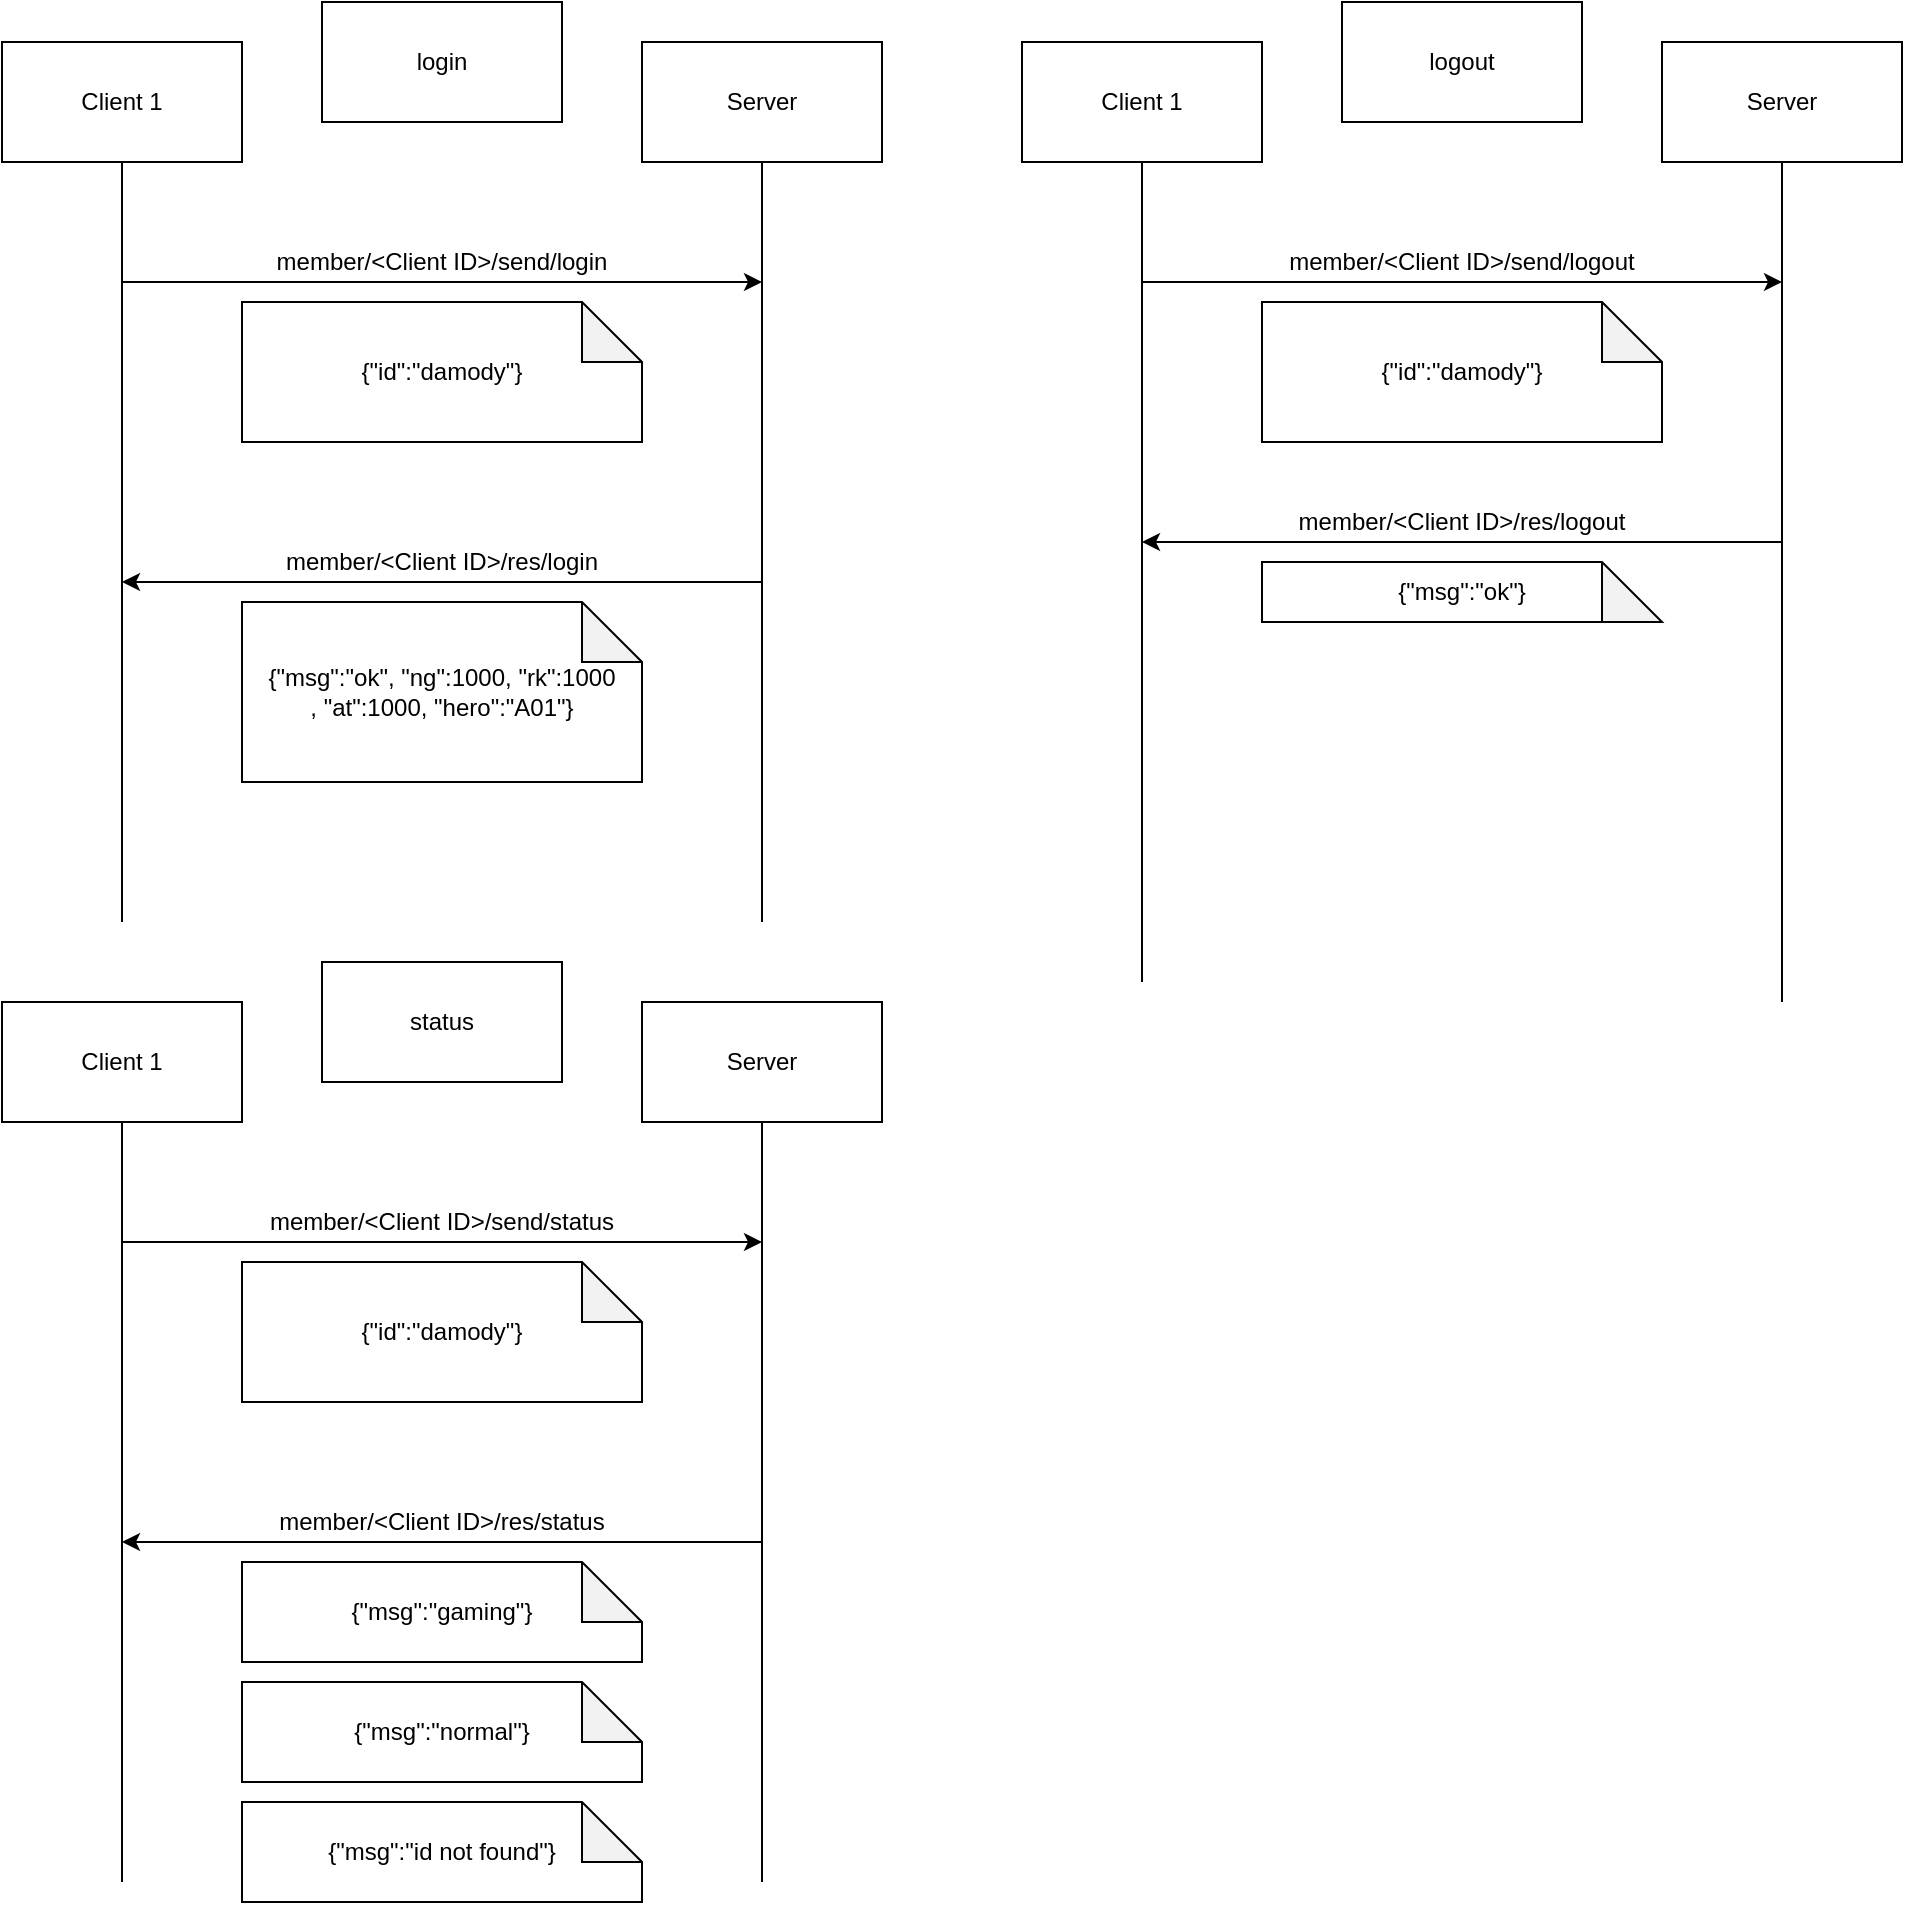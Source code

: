 <mxfile version="13.6.5">
    <diagram id="6hGFLwfOUW9BJ-s0fimq" name="Page-1">
        <mxGraphModel dx="1056" dy="618" grid="1" gridSize="10" guides="1" tooltips="1" connect="1" arrows="1" fold="1" page="1" pageScale="1" pageWidth="827" pageHeight="1169" math="0" shadow="0">
            <root>
                <mxCell id="0"/>
                <mxCell id="1" parent="0"/>
                <mxCell id="18" value="Client 1" style="rounded=0;whiteSpace=wrap;html=1;" parent="1" vertex="1">
                    <mxGeometry x="40" y="40" width="120" height="60" as="geometry"/>
                </mxCell>
                <mxCell id="19" value="Server" style="rounded=0;whiteSpace=wrap;html=1;" parent="1" vertex="1">
                    <mxGeometry x="360" y="40" width="120" height="60" as="geometry"/>
                </mxCell>
                <mxCell id="20" value="" style="endArrow=none;html=1;entryX=0.5;entryY=1;entryDx=0;entryDy=0;fontStyle=1" parent="1" target="18" edge="1">
                    <mxGeometry width="50" height="50" relative="1" as="geometry">
                        <mxPoint x="100" y="480" as="sourcePoint"/>
                        <mxPoint x="420" y="180" as="targetPoint"/>
                    </mxGeometry>
                </mxCell>
                <mxCell id="21" value="" style="endArrow=none;html=1;entryX=0.5;entryY=1;entryDx=0;entryDy=0;" parent="1" target="19" edge="1">
                    <mxGeometry width="50" height="50" relative="1" as="geometry">
                        <mxPoint x="420" y="480" as="sourcePoint"/>
                        <mxPoint x="420" y="180" as="targetPoint"/>
                    </mxGeometry>
                </mxCell>
                <mxCell id="22" value="" style="endArrow=classic;html=1;" parent="1" edge="1">
                    <mxGeometry width="50" height="50" relative="1" as="geometry">
                        <mxPoint x="100" y="160" as="sourcePoint"/>
                        <mxPoint x="420" y="160" as="targetPoint"/>
                    </mxGeometry>
                </mxCell>
                <mxCell id="23" value="" style="endArrow=classic;html=1;" parent="1" edge="1">
                    <mxGeometry width="50" height="50" relative="1" as="geometry">
                        <mxPoint x="420" y="310" as="sourcePoint"/>
                        <mxPoint x="100" y="310" as="targetPoint"/>
                    </mxGeometry>
                </mxCell>
                <mxCell id="24" value="member/&amp;lt;Client ID&amp;gt;/send/login" style="text;html=1;strokeColor=none;fillColor=none;align=center;verticalAlign=middle;whiteSpace=wrap;rounded=0;" parent="1" vertex="1">
                    <mxGeometry x="135" y="140" width="250" height="20" as="geometry"/>
                </mxCell>
                <mxCell id="25" value="member/&amp;lt;Client ID&amp;gt;/res/login" style="text;html=1;strokeColor=none;fillColor=none;align=center;verticalAlign=middle;whiteSpace=wrap;rounded=0;" parent="1" vertex="1">
                    <mxGeometry x="150" y="290" width="220" height="20" as="geometry"/>
                </mxCell>
                <mxCell id="26" value="{&quot;id&quot;:&quot;damody&quot;}" style="shape=note;whiteSpace=wrap;html=1;backgroundOutline=1;darkOpacity=0.05;" parent="1" vertex="1">
                    <mxGeometry x="160" y="170" width="200" height="70" as="geometry"/>
                </mxCell>
                <mxCell id="27" value="{&quot;msg&quot;:&quot;ok&quot;, &quot;ng&quot;:1000, &quot;rk&quot;:1000&lt;br&gt;, &quot;at&quot;:1000, &quot;hero&quot;:&quot;A01&quot;}" style="shape=note;whiteSpace=wrap;html=1;backgroundOutline=1;darkOpacity=0.05;" parent="1" vertex="1">
                    <mxGeometry x="160" y="320" width="200" height="90" as="geometry"/>
                </mxCell>
                <mxCell id="37" value="login" style="rounded=0;whiteSpace=wrap;html=1;" parent="1" vertex="1">
                    <mxGeometry x="200" y="20" width="120" height="60" as="geometry"/>
                </mxCell>
                <mxCell id="40" value="Client 1" style="rounded=0;whiteSpace=wrap;html=1;" parent="1" vertex="1">
                    <mxGeometry x="550" y="40" width="120" height="60" as="geometry"/>
                </mxCell>
                <mxCell id="41" value="Server" style="rounded=0;whiteSpace=wrap;html=1;" parent="1" vertex="1">
                    <mxGeometry x="870" y="40" width="120" height="60" as="geometry"/>
                </mxCell>
                <mxCell id="42" value="" style="endArrow=none;html=1;entryX=0.5;entryY=1;entryDx=0;entryDy=0;" parent="1" target="40" edge="1">
                    <mxGeometry width="50" height="50" relative="1" as="geometry">
                        <mxPoint x="610" y="510" as="sourcePoint"/>
                        <mxPoint x="930" y="180" as="targetPoint"/>
                    </mxGeometry>
                </mxCell>
                <mxCell id="43" value="" style="endArrow=none;html=1;entryX=0.5;entryY=1;entryDx=0;entryDy=0;" parent="1" target="41" edge="1">
                    <mxGeometry width="50" height="50" relative="1" as="geometry">
                        <mxPoint x="930" y="520" as="sourcePoint"/>
                        <mxPoint x="930" y="180" as="targetPoint"/>
                    </mxGeometry>
                </mxCell>
                <mxCell id="44" value="" style="endArrow=classic;html=1;" parent="1" edge="1">
                    <mxGeometry width="50" height="50" relative="1" as="geometry">
                        <mxPoint x="610" y="160" as="sourcePoint"/>
                        <mxPoint x="930" y="160" as="targetPoint"/>
                    </mxGeometry>
                </mxCell>
                <mxCell id="45" value="" style="endArrow=classic;html=1;" parent="1" edge="1">
                    <mxGeometry width="50" height="50" relative="1" as="geometry">
                        <mxPoint x="930" y="290" as="sourcePoint"/>
                        <mxPoint x="610" y="290" as="targetPoint"/>
                    </mxGeometry>
                </mxCell>
                <mxCell id="46" value="member/&amp;lt;Client ID&amp;gt;/send/logout" style="text;html=1;strokeColor=none;fillColor=none;align=center;verticalAlign=middle;whiteSpace=wrap;rounded=0;" parent="1" vertex="1">
                    <mxGeometry x="645" y="140" width="250" height="20" as="geometry"/>
                </mxCell>
                <mxCell id="47" value="member/&amp;lt;Client ID&amp;gt;/res/logout" style="text;html=1;strokeColor=none;fillColor=none;align=center;verticalAlign=middle;whiteSpace=wrap;rounded=0;" parent="1" vertex="1">
                    <mxGeometry x="660" y="270" width="220" height="20" as="geometry"/>
                </mxCell>
                <mxCell id="48" value="{&quot;id&quot;:&quot;damody&quot;}" style="shape=note;whiteSpace=wrap;html=1;backgroundOutline=1;darkOpacity=0.05;" parent="1" vertex="1">
                    <mxGeometry x="670" y="170" width="200" height="70" as="geometry"/>
                </mxCell>
                <mxCell id="49" value="{&quot;msg&quot;:&quot;ok&quot;}" style="shape=note;whiteSpace=wrap;html=1;backgroundOutline=1;darkOpacity=0.05;" parent="1" vertex="1">
                    <mxGeometry x="670" y="300" width="200" height="30" as="geometry"/>
                </mxCell>
                <mxCell id="56" value="logout" style="rounded=0;whiteSpace=wrap;html=1;" parent="1" vertex="1">
                    <mxGeometry x="710" y="20" width="120" height="60" as="geometry"/>
                </mxCell>
                <mxCell id="57" value="Client 1" style="rounded=0;whiteSpace=wrap;html=1;" vertex="1" parent="1">
                    <mxGeometry x="40" y="520" width="120" height="60" as="geometry"/>
                </mxCell>
                <mxCell id="58" value="Server" style="rounded=0;whiteSpace=wrap;html=1;" vertex="1" parent="1">
                    <mxGeometry x="360" y="520" width="120" height="60" as="geometry"/>
                </mxCell>
                <mxCell id="59" value="" style="endArrow=none;html=1;entryX=0.5;entryY=1;entryDx=0;entryDy=0;fontStyle=1" edge="1" parent="1" target="57">
                    <mxGeometry width="50" height="50" relative="1" as="geometry">
                        <mxPoint x="100" y="960" as="sourcePoint"/>
                        <mxPoint x="420" y="660" as="targetPoint"/>
                    </mxGeometry>
                </mxCell>
                <mxCell id="60" value="" style="endArrow=none;html=1;entryX=0.5;entryY=1;entryDx=0;entryDy=0;" edge="1" parent="1" target="58">
                    <mxGeometry width="50" height="50" relative="1" as="geometry">
                        <mxPoint x="420" y="960" as="sourcePoint"/>
                        <mxPoint x="420" y="660" as="targetPoint"/>
                    </mxGeometry>
                </mxCell>
                <mxCell id="61" value="" style="endArrow=classic;html=1;" edge="1" parent="1">
                    <mxGeometry width="50" height="50" relative="1" as="geometry">
                        <mxPoint x="100" y="640" as="sourcePoint"/>
                        <mxPoint x="420" y="640" as="targetPoint"/>
                    </mxGeometry>
                </mxCell>
                <mxCell id="62" value="" style="endArrow=classic;html=1;" edge="1" parent="1">
                    <mxGeometry width="50" height="50" relative="1" as="geometry">
                        <mxPoint x="420" y="790" as="sourcePoint"/>
                        <mxPoint x="100" y="790" as="targetPoint"/>
                    </mxGeometry>
                </mxCell>
                <mxCell id="63" value="member/&amp;lt;Client ID&amp;gt;/send/status" style="text;html=1;strokeColor=none;fillColor=none;align=center;verticalAlign=middle;whiteSpace=wrap;rounded=0;" vertex="1" parent="1">
                    <mxGeometry x="135" y="620" width="250" height="20" as="geometry"/>
                </mxCell>
                <mxCell id="64" value="member/&amp;lt;Client ID&amp;gt;/res/status" style="text;html=1;strokeColor=none;fillColor=none;align=center;verticalAlign=middle;whiteSpace=wrap;rounded=0;" vertex="1" parent="1">
                    <mxGeometry x="150" y="770" width="220" height="20" as="geometry"/>
                </mxCell>
                <mxCell id="65" value="{&quot;id&quot;:&quot;damody&quot;}" style="shape=note;whiteSpace=wrap;html=1;backgroundOutline=1;darkOpacity=0.05;" vertex="1" parent="1">
                    <mxGeometry x="160" y="650" width="200" height="70" as="geometry"/>
                </mxCell>
                <mxCell id="66" value="{&quot;msg&quot;:&quot;gaming&quot;}" style="shape=note;whiteSpace=wrap;html=1;backgroundOutline=1;darkOpacity=0.05;" vertex="1" parent="1">
                    <mxGeometry x="160" y="800" width="200" height="50" as="geometry"/>
                </mxCell>
                <mxCell id="67" value="status" style="rounded=0;whiteSpace=wrap;html=1;" vertex="1" parent="1">
                    <mxGeometry x="200" y="500" width="120" height="60" as="geometry"/>
                </mxCell>
                <mxCell id="68" value="{&quot;msg&quot;:&quot;normal&quot;}" style="shape=note;whiteSpace=wrap;html=1;backgroundOutline=1;darkOpacity=0.05;" vertex="1" parent="1">
                    <mxGeometry x="160" y="860" width="200" height="50" as="geometry"/>
                </mxCell>
                <mxCell id="69" value="{&quot;msg&quot;:&quot;id not found&quot;}" style="shape=note;whiteSpace=wrap;html=1;backgroundOutline=1;darkOpacity=0.05;" vertex="1" parent="1">
                    <mxGeometry x="160" y="920" width="200" height="50" as="geometry"/>
                </mxCell>
            </root>
        </mxGraphModel>
    </diagram>
</mxfile>
